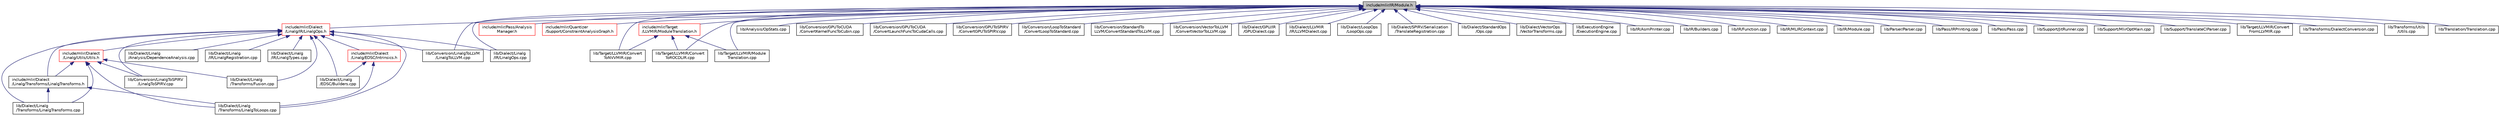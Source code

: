 digraph "include/mlir/IR/Module.h"
{
  bgcolor="transparent";
  edge [fontname="Helvetica",fontsize="10",labelfontname="Helvetica",labelfontsize="10"];
  node [fontname="Helvetica",fontsize="10",shape=record];
  Node48 [label="include/mlir/IR/Module.h",height=0.2,width=0.4,color="black", fillcolor="grey75", style="filled", fontcolor="black"];
  Node48 -> Node49 [dir="back",color="midnightblue",fontsize="10",style="solid",fontname="Helvetica"];
  Node49 [label="include/mlir/Dialect\l/Linalg/IR/LinalgOps.h",height=0.2,width=0.4,color="red",URL="$LinalgOps_8h.html"];
  Node49 -> Node50 [dir="back",color="midnightblue",fontsize="10",style="solid",fontname="Helvetica"];
  Node50 [label="include/mlir/Dialect\l/Linalg/EDSC/Intrinsics.h",height=0.2,width=0.4,color="red",URL="$Dialect_2Linalg_2EDSC_2Intrinsics_8h.html"];
  Node50 -> Node52 [dir="back",color="midnightblue",fontsize="10",style="solid",fontname="Helvetica"];
  Node52 [label="lib/Dialect/Linalg\l/EDSC/Builders.cpp",height=0.2,width=0.4,color="black",URL="$Dialect_2Linalg_2EDSC_2Builders_8cpp.html"];
  Node50 -> Node53 [dir="back",color="midnightblue",fontsize="10",style="solid",fontname="Helvetica"];
  Node53 [label="lib/Dialect/Linalg\l/Transforms/LinalgToLoops.cpp",height=0.2,width=0.4,color="black",URL="$LinalgToLoops_8cpp.html"];
  Node49 -> Node56 [dir="back",color="midnightblue",fontsize="10",style="solid",fontname="Helvetica"];
  Node56 [label="include/mlir/Dialect\l/Linalg/Transforms/LinalgTransforms.h",height=0.2,width=0.4,color="black",URL="$LinalgTransforms_8h.html"];
  Node56 -> Node53 [dir="back",color="midnightblue",fontsize="10",style="solid",fontname="Helvetica"];
  Node56 -> Node57 [dir="back",color="midnightblue",fontsize="10",style="solid",fontname="Helvetica"];
  Node57 [label="lib/Dialect/Linalg\l/Transforms/LinalgTransforms.cpp",height=0.2,width=0.4,color="black",URL="$LinalgTransforms_8cpp.html"];
  Node49 -> Node58 [dir="back",color="midnightblue",fontsize="10",style="solid",fontname="Helvetica"];
  Node58 [label="include/mlir/Dialect\l/Linalg/Utils/Utils.h",height=0.2,width=0.4,color="red",URL="$Dialect_2Linalg_2Utils_2Utils_8h.html"];
  Node58 -> Node56 [dir="back",color="midnightblue",fontsize="10",style="solid",fontname="Helvetica"];
  Node58 -> Node59 [dir="back",color="midnightblue",fontsize="10",style="solid",fontname="Helvetica"];
  Node59 [label="lib/Conversion/LinalgToSPIRV\l/LinalgToSPIRV.cpp",height=0.2,width=0.4,color="black",URL="$LinalgToSPIRV_8cpp.html"];
  Node58 -> Node60 [dir="back",color="midnightblue",fontsize="10",style="solid",fontname="Helvetica"];
  Node60 [label="lib/Dialect/Linalg\l/Transforms/Fusion.cpp",height=0.2,width=0.4,color="black",URL="$Fusion_8cpp.html"];
  Node58 -> Node53 [dir="back",color="midnightblue",fontsize="10",style="solid",fontname="Helvetica"];
  Node58 -> Node57 [dir="back",color="midnightblue",fontsize="10",style="solid",fontname="Helvetica"];
  Node49 -> Node62 [dir="back",color="midnightblue",fontsize="10",style="solid",fontname="Helvetica"];
  Node62 [label="lib/Conversion/LinalgToLLVM\l/LinalgToLLVM.cpp",height=0.2,width=0.4,color="black",URL="$LinalgToLLVM_8cpp.html"];
  Node49 -> Node59 [dir="back",color="midnightblue",fontsize="10",style="solid",fontname="Helvetica"];
  Node49 -> Node63 [dir="back",color="midnightblue",fontsize="10",style="solid",fontname="Helvetica"];
  Node63 [label="lib/Dialect/Linalg\l/Analysis/DependenceAnalysis.cpp",height=0.2,width=0.4,color="black",URL="$DependenceAnalysis_8cpp.html"];
  Node49 -> Node52 [dir="back",color="midnightblue",fontsize="10",style="solid",fontname="Helvetica"];
  Node49 -> Node64 [dir="back",color="midnightblue",fontsize="10",style="solid",fontname="Helvetica"];
  Node64 [label="lib/Dialect/Linalg\l/IR/LinalgOps.cpp",height=0.2,width=0.4,color="black",URL="$LinalgOps_8cpp.html"];
  Node49 -> Node65 [dir="back",color="midnightblue",fontsize="10",style="solid",fontname="Helvetica"];
  Node65 [label="lib/Dialect/Linalg\l/IR/LinalgRegistration.cpp",height=0.2,width=0.4,color="black",URL="$LinalgRegistration_8cpp.html"];
  Node49 -> Node66 [dir="back",color="midnightblue",fontsize="10",style="solid",fontname="Helvetica"];
  Node66 [label="lib/Dialect/Linalg\l/IR/LinalgTypes.cpp",height=0.2,width=0.4,color="black",URL="$LinalgTypes_8cpp.html"];
  Node49 -> Node60 [dir="back",color="midnightblue",fontsize="10",style="solid",fontname="Helvetica"];
  Node49 -> Node53 [dir="back",color="midnightblue",fontsize="10",style="solid",fontname="Helvetica"];
  Node49 -> Node57 [dir="back",color="midnightblue",fontsize="10",style="solid",fontname="Helvetica"];
  Node48 -> Node67 [dir="back",color="midnightblue",fontsize="10",style="solid",fontname="Helvetica"];
  Node67 [label="include/mlir/Pass/Analysis\lManager.h",height=0.2,width=0.4,color="red",URL="$AnalysisManager_8h.html"];
  Node48 -> Node128 [dir="back",color="midnightblue",fontsize="10",style="solid",fontname="Helvetica"];
  Node128 [label="include/mlir/Quantizer\l/Support/ConstraintAnalysisGraph.h",height=0.2,width=0.4,color="red",URL="$ConstraintAnalysisGraph_8h.html"];
  Node48 -> Node136 [dir="back",color="midnightblue",fontsize="10",style="solid",fontname="Helvetica"];
  Node136 [label="include/mlir/Target\l/LLVMIR/ModuleTranslation.h",height=0.2,width=0.4,color="red",URL="$ModuleTranslation_8h.html"];
  Node136 -> Node138 [dir="back",color="midnightblue",fontsize="10",style="solid",fontname="Helvetica"];
  Node138 [label="lib/Target/LLVMIR/Convert\lToNVVMIR.cpp",height=0.2,width=0.4,color="black",URL="$ConvertToNVVMIR_8cpp.html"];
  Node136 -> Node139 [dir="back",color="midnightblue",fontsize="10",style="solid",fontname="Helvetica"];
  Node139 [label="lib/Target/LLVMIR/Convert\lToROCDLIR.cpp",height=0.2,width=0.4,color="black",URL="$ConvertToROCDLIR_8cpp.html"];
  Node136 -> Node140 [dir="back",color="midnightblue",fontsize="10",style="solid",fontname="Helvetica"];
  Node140 [label="lib/Target/LLVMIR/Module\lTranslation.cpp",height=0.2,width=0.4,color="black",URL="$ModuleTranslation_8cpp.html"];
  Node48 -> Node82 [dir="back",color="midnightblue",fontsize="10",style="solid",fontname="Helvetica"];
  Node82 [label="lib/Analysis/OpStats.cpp",height=0.2,width=0.4,color="black",URL="$OpStats_8cpp.html"];
  Node48 -> Node86 [dir="back",color="midnightblue",fontsize="10",style="solid",fontname="Helvetica"];
  Node86 [label="lib/Conversion/GPUToCUDA\l/ConvertKernelFuncToCubin.cpp",height=0.2,width=0.4,color="black",URL="$ConvertKernelFuncToCubin_8cpp.html"];
  Node48 -> Node87 [dir="back",color="midnightblue",fontsize="10",style="solid",fontname="Helvetica"];
  Node87 [label="lib/Conversion/GPUToCUDA\l/ConvertLaunchFuncToCudaCalls.cpp",height=0.2,width=0.4,color="black",URL="$ConvertLaunchFuncToCudaCalls_8cpp.html"];
  Node48 -> Node141 [dir="back",color="midnightblue",fontsize="10",style="solid",fontname="Helvetica"];
  Node141 [label="lib/Conversion/GPUToSPIRV\l/ConvertGPUToSPIRV.cpp",height=0.2,width=0.4,color="black",URL="$ConvertGPUToSPIRV_8cpp.html"];
  Node48 -> Node62 [dir="back",color="midnightblue",fontsize="10",style="solid",fontname="Helvetica"];
  Node48 -> Node92 [dir="back",color="midnightblue",fontsize="10",style="solid",fontname="Helvetica"];
  Node92 [label="lib/Conversion/LoopToStandard\l/ConvertLoopToStandard.cpp",height=0.2,width=0.4,color="black",URL="$ConvertLoopToStandard_8cpp.html"];
  Node48 -> Node93 [dir="back",color="midnightblue",fontsize="10",style="solid",fontname="Helvetica"];
  Node93 [label="lib/Conversion/StandardTo\lLLVM/ConvertStandardToLLVM.cpp",height=0.2,width=0.4,color="black",URL="$ConvertStandardToLLVM_8cpp.html"];
  Node48 -> Node94 [dir="back",color="midnightblue",fontsize="10",style="solid",fontname="Helvetica"];
  Node94 [label="lib/Conversion/VectorToLLVM\l/ConvertVectorToLLVM.cpp",height=0.2,width=0.4,color="black",URL="$ConvertVectorToLLVM_8cpp.html"];
  Node48 -> Node142 [dir="back",color="midnightblue",fontsize="10",style="solid",fontname="Helvetica"];
  Node142 [label="lib/Dialect/GPU/IR\l/GPUDialect.cpp",height=0.2,width=0.4,color="black",URL="$GPUDialect_8cpp.html"];
  Node48 -> Node64 [dir="back",color="midnightblue",fontsize="10",style="solid",fontname="Helvetica"];
  Node48 -> Node143 [dir="back",color="midnightblue",fontsize="10",style="solid",fontname="Helvetica"];
  Node143 [label="lib/Dialect/LLVMIR\l/IR/LLVMDialect.cpp",height=0.2,width=0.4,color="black",URL="$LLVMDialect_8cpp.html"];
  Node48 -> Node144 [dir="back",color="midnightblue",fontsize="10",style="solid",fontname="Helvetica"];
  Node144 [label="lib/Dialect/LoopOps\l/LoopOps.cpp",height=0.2,width=0.4,color="black",URL="$LoopOps_8cpp.html"];
  Node48 -> Node145 [dir="back",color="midnightblue",fontsize="10",style="solid",fontname="Helvetica"];
  Node145 [label="lib/Dialect/SPIRV/Serialization\l/TranslateRegistration.cpp",height=0.2,width=0.4,color="black",URL="$TranslateRegistration_8cpp.html"];
  Node48 -> Node146 [dir="back",color="midnightblue",fontsize="10",style="solid",fontname="Helvetica"];
  Node146 [label="lib/Dialect/StandardOps\l/Ops.cpp",height=0.2,width=0.4,color="black",URL="$Ops_8cpp.html"];
  Node48 -> Node147 [dir="back",color="midnightblue",fontsize="10",style="solid",fontname="Helvetica"];
  Node147 [label="lib/Dialect/VectorOps\l/VectorTransforms.cpp",height=0.2,width=0.4,color="black",URL="$VectorTransforms_8cpp.html"];
  Node48 -> Node148 [dir="back",color="midnightblue",fontsize="10",style="solid",fontname="Helvetica"];
  Node148 [label="lib/ExecutionEngine\l/ExecutionEngine.cpp",height=0.2,width=0.4,color="black",URL="$ExecutionEngine_8cpp.html"];
  Node48 -> Node149 [dir="back",color="midnightblue",fontsize="10",style="solid",fontname="Helvetica"];
  Node149 [label="lib/IR/AsmPrinter.cpp",height=0.2,width=0.4,color="black",URL="$AsmPrinter_8cpp.html"];
  Node48 -> Node150 [dir="back",color="midnightblue",fontsize="10",style="solid",fontname="Helvetica"];
  Node150 [label="lib/IR/Builders.cpp",height=0.2,width=0.4,color="black",URL="$IR_2Builders_8cpp.html"];
  Node48 -> Node151 [dir="back",color="midnightblue",fontsize="10",style="solid",fontname="Helvetica"];
  Node151 [label="lib/IR/Function.cpp",height=0.2,width=0.4,color="black",URL="$Function_8cpp.html"];
  Node48 -> Node152 [dir="back",color="midnightblue",fontsize="10",style="solid",fontname="Helvetica"];
  Node152 [label="lib/IR/MLIRContext.cpp",height=0.2,width=0.4,color="black",URL="$MLIRContext_8cpp.html"];
  Node48 -> Node153 [dir="back",color="midnightblue",fontsize="10",style="solid",fontname="Helvetica"];
  Node153 [label="lib/IR/Module.cpp",height=0.2,width=0.4,color="black",URL="$Module_8cpp.html"];
  Node48 -> Node154 [dir="back",color="midnightblue",fontsize="10",style="solid",fontname="Helvetica"];
  Node154 [label="lib/Parser/Parser.cpp",height=0.2,width=0.4,color="black",URL="$Parser_8cpp.html"];
  Node48 -> Node102 [dir="back",color="midnightblue",fontsize="10",style="solid",fontname="Helvetica"];
  Node102 [label="lib/Pass/IRPrinting.cpp",height=0.2,width=0.4,color="black",URL="$IRPrinting_8cpp.html"];
  Node48 -> Node103 [dir="back",color="midnightblue",fontsize="10",style="solid",fontname="Helvetica"];
  Node103 [label="lib/Pass/Pass.cpp",height=0.2,width=0.4,color="black",URL="$Pass_8cpp.html"];
  Node48 -> Node155 [dir="back",color="midnightblue",fontsize="10",style="solid",fontname="Helvetica"];
  Node155 [label="lib/Support/JitRunner.cpp",height=0.2,width=0.4,color="black",URL="$JitRunner_8cpp.html"];
  Node48 -> Node108 [dir="back",color="midnightblue",fontsize="10",style="solid",fontname="Helvetica"];
  Node108 [label="lib/Support/MlirOptMain.cpp",height=0.2,width=0.4,color="black",URL="$MlirOptMain_8cpp.html"];
  Node48 -> Node156 [dir="back",color="midnightblue",fontsize="10",style="solid",fontname="Helvetica"];
  Node156 [label="lib/Support/TranslateClParser.cpp",height=0.2,width=0.4,color="black",URL="$TranslateClParser_8cpp.html"];
  Node48 -> Node157 [dir="back",color="midnightblue",fontsize="10",style="solid",fontname="Helvetica"];
  Node157 [label="lib/Target/LLVMIR/Convert\lFromLLVMIR.cpp",height=0.2,width=0.4,color="black",URL="$ConvertFromLLVMIR_8cpp.html"];
  Node48 -> Node138 [dir="back",color="midnightblue",fontsize="10",style="solid",fontname="Helvetica"];
  Node48 -> Node139 [dir="back",color="midnightblue",fontsize="10",style="solid",fontname="Helvetica"];
  Node48 -> Node140 [dir="back",color="midnightblue",fontsize="10",style="solid",fontname="Helvetica"];
  Node48 -> Node158 [dir="back",color="midnightblue",fontsize="10",style="solid",fontname="Helvetica"];
  Node158 [label="lib/Transforms/DialectConversion.cpp",height=0.2,width=0.4,color="black",URL="$DialectConversion_8cpp.html"];
  Node48 -> Node159 [dir="back",color="midnightblue",fontsize="10",style="solid",fontname="Helvetica"];
  Node159 [label="lib/Transforms/Utils\l/Utils.cpp",height=0.2,width=0.4,color="black",URL="$Transforms_2Utils_2Utils_8cpp.html"];
  Node48 -> Node160 [dir="back",color="midnightblue",fontsize="10",style="solid",fontname="Helvetica"];
  Node160 [label="lib/Translation/Translation.cpp",height=0.2,width=0.4,color="black",URL="$Translation_8cpp.html"];
}
